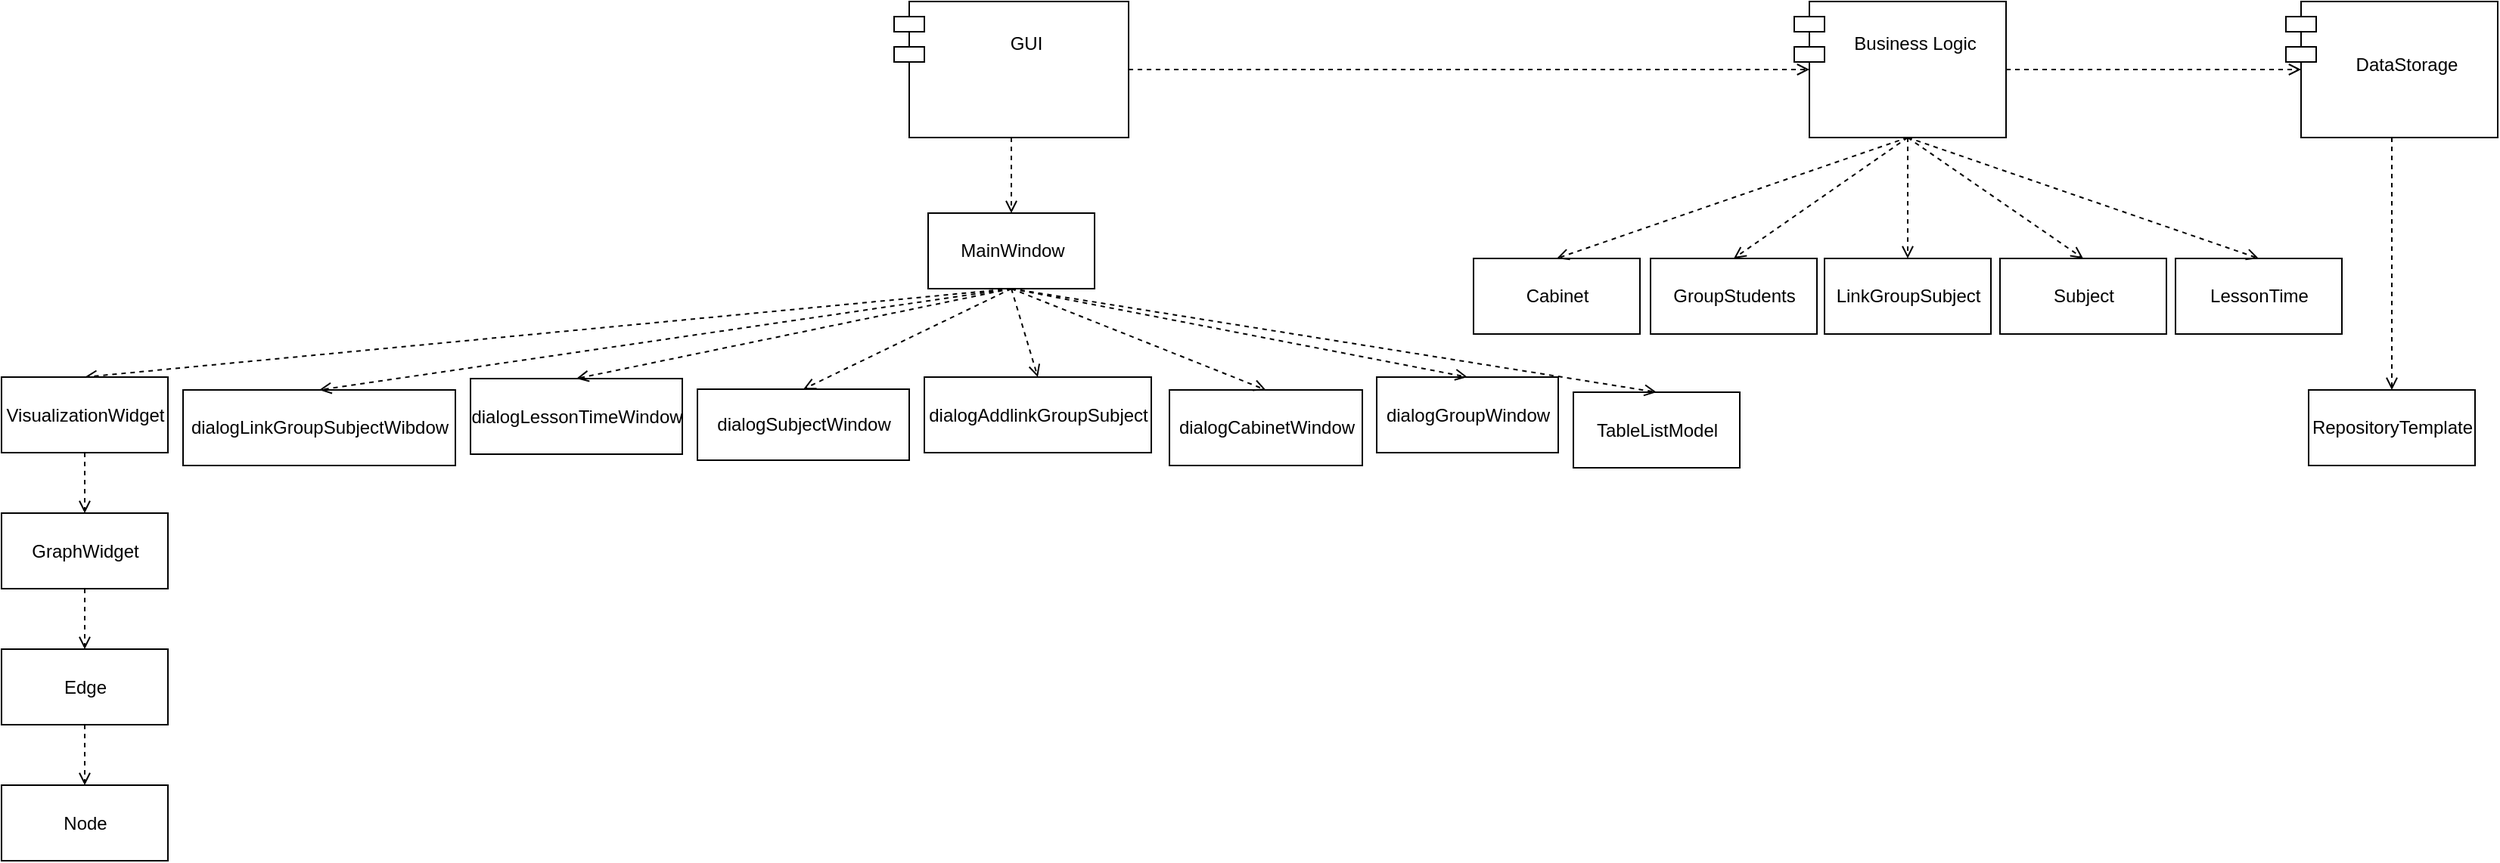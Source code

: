 <mxfile version="13.1.2" type="device"><diagram name="Page-1" id="e7e014a7-5840-1c2e-5031-d8a46d1fe8dd"><mxGraphModel dx="2913" dy="656" grid="1" gridSize="10" guides="1" tooltips="1" connect="1" arrows="1" fold="1" page="1" pageScale="1" pageWidth="1169" pageHeight="826" background="#ffffff" math="0" shadow="0"><root><mxCell id="0"/><mxCell id="1" parent="0"/><mxCell id="20" value="" style="endArrow=open;strokeColor=#FF0000;endFill=1;rounded=0" parent="1" edge="1"><mxGeometry relative="1" as="geometry"><mxPoint x="334.5" y="478" as="sourcePoint"/></mxGeometry></mxCell><mxCell id="MyHntClB7qY4l7SeoUQI-41" value="&#10;Business Logic" style="shape=module;align=left;spacingLeft=20;align=center;verticalAlign=top;" parent="1" vertex="1"><mxGeometry x="435" y="110" width="140" height="90" as="geometry"/></mxCell><mxCell id="MyHntClB7qY4l7SeoUQI-49" value="Cabinet" style="html=1;" parent="1" vertex="1"><mxGeometry x="223" y="280" width="110" height="50" as="geometry"/></mxCell><mxCell id="MyHntClB7qY4l7SeoUQI-50" value="GroupStudents" style="html=1;" parent="1" vertex="1"><mxGeometry x="340" y="280" width="110" height="50" as="geometry"/></mxCell><mxCell id="MyHntClB7qY4l7SeoUQI-51" value="LinkGroupSubject" style="html=1;" parent="1" vertex="1"><mxGeometry x="455" y="280" width="110" height="50" as="geometry"/></mxCell><mxCell id="MyHntClB7qY4l7SeoUQI-52" value="Subject" style="html=1;" parent="1" vertex="1"><mxGeometry x="571" y="280" width="110" height="50" as="geometry"/></mxCell><mxCell id="MyHntClB7qY4l7SeoUQI-53" value="LessonTime" style="html=1;" parent="1" vertex="1"><mxGeometry x="687" y="280" width="110" height="50" as="geometry"/></mxCell><mxCell id="MyHntClB7qY4l7SeoUQI-54" value="" style="endArrow=open;dashed=1;html=1;exitX=0.5;exitY=1;exitDx=0;exitDy=0;entryX=0.5;entryY=0;entryDx=0;entryDy=0;" parent="1" edge="1" target="MyHntClB7qY4l7SeoUQI-49"><mxGeometry width="50" height="50" relative="1" as="geometry"><mxPoint x="510" y="200" as="sourcePoint"/><mxPoint x="180" y="280" as="targetPoint"/></mxGeometry></mxCell><mxCell id="MyHntClB7qY4l7SeoUQI-55" value="" style="endArrow=open;dashed=1;html=1;entryX=0.5;entryY=0;entryDx=0;entryDy=0;" parent="1" target="MyHntClB7qY4l7SeoUQI-50" edge="1"><mxGeometry width="50" height="50" relative="1" as="geometry"><mxPoint x="510" y="200" as="sourcePoint"/><mxPoint x="530" y="170" as="targetPoint"/></mxGeometry></mxCell><mxCell id="MyHntClB7qY4l7SeoUQI-56" value="" style="endArrow=open;dashed=1;html=1;exitX=0.5;exitY=1;exitDx=0;exitDy=0;" parent="1" target="MyHntClB7qY4l7SeoUQI-51" edge="1"><mxGeometry width="50" height="50" relative="1" as="geometry"><mxPoint x="510" y="200" as="sourcePoint"/><mxPoint x="540" y="180" as="targetPoint"/></mxGeometry></mxCell><mxCell id="MyHntClB7qY4l7SeoUQI-57" value="" style="endArrow=open;dashed=1;html=1;exitX=0.5;exitY=1;exitDx=0;exitDy=0;entryX=0.5;entryY=0;entryDx=0;entryDy=0;" parent="1" target="MyHntClB7qY4l7SeoUQI-52" edge="1"><mxGeometry width="50" height="50" relative="1" as="geometry"><mxPoint x="510" y="200" as="sourcePoint"/><mxPoint x="550" y="190" as="targetPoint"/></mxGeometry></mxCell><mxCell id="MyHntClB7qY4l7SeoUQI-58" value="" style="endArrow=open;dashed=1;html=1;entryX=0.5;entryY=0;entryDx=0;entryDy=0;" parent="1" target="MyHntClB7qY4l7SeoUQI-53" edge="1"><mxGeometry width="50" height="50" relative="1" as="geometry"><mxPoint x="510" y="200" as="sourcePoint"/><mxPoint x="560" y="200" as="targetPoint"/></mxGeometry></mxCell><mxCell id="MyHntClB7qY4l7SeoUQI-59" value="&#10;GUI&#10;&#10;&#10;" style="shape=module;align=left;spacingLeft=20;align=center;verticalAlign=top;" parent="1" vertex="1"><mxGeometry x="-160" y="110" width="155" height="90" as="geometry"/></mxCell><mxCell id="tGkDSJ7ojOU-gSvhf0Y8-20" value="MainWindow" style="html=1;" parent="1" vertex="1"><mxGeometry x="-137.5" y="250" width="110" height="50" as="geometry"/></mxCell><mxCell id="tGkDSJ7ojOU-gSvhf0Y8-22" value="TableListModel" style="html=1;" parent="1" vertex="1"><mxGeometry x="289" y="368.5" width="110" height="50" as="geometry"/></mxCell><mxCell id="tGkDSJ7ojOU-gSvhf0Y8-23" value="" style="endArrow=open;dashed=1;html=1;exitX=0.5;exitY=1;exitDx=0;exitDy=0;entryX=0.5;entryY=0;entryDx=0;entryDy=0;" parent="1" edge="1" target="tGkDSJ7ojOU-gSvhf0Y8-20" source="MyHntClB7qY4l7SeoUQI-59"><mxGeometry width="50" height="50" relative="1" as="geometry"><mxPoint x="287" y="210" as="sourcePoint"/><mxPoint x="287" y="260" as="targetPoint"/></mxGeometry></mxCell><mxCell id="tGkDSJ7ojOU-gSvhf0Y8-24" value="" style="endArrow=open;dashed=1;html=1;exitX=1;exitY=0.5;exitDx=0;exitDy=0;entryX=0;entryY=0.5;entryDx=10;entryDy=0;entryPerimeter=0;" parent="1" source="MyHntClB7qY4l7SeoUQI-59" target="MyHntClB7qY4l7SeoUQI-41" edge="1"><mxGeometry width="50" height="50" relative="1" as="geometry"><mxPoint x="297" y="220" as="sourcePoint"/><mxPoint x="297" y="270" as="targetPoint"/></mxGeometry></mxCell><mxCell id="tGkDSJ7ojOU-gSvhf0Y8-26" value="" style="endArrow=open;dashed=1;html=1;exitX=1;exitY=0.5;exitDx=0;exitDy=0;entryX=0;entryY=0.5;entryDx=10;entryDy=0;entryPerimeter=0;" parent="1" source="MyHntClB7qY4l7SeoUQI-41" target="tGkDSJ7ojOU-gSvhf0Y8-44" edge="1"><mxGeometry width="50" height="50" relative="1" as="geometry"><mxPoint x="515" y="210" as="sourcePoint"/><mxPoint x="1180" y="155" as="targetPoint"/></mxGeometry></mxCell><mxCell id="tGkDSJ7ojOU-gSvhf0Y8-28" value="" style="endArrow=open;dashed=1;html=1;entryX=0.5;entryY=0;entryDx=0;entryDy=0;exitX=0.5;exitY=1;exitDx=0;exitDy=0;" parent="1" target="tGkDSJ7ojOU-gSvhf0Y8-38" edge="1" source="tGkDSJ7ojOU-gSvhf0Y8-20"><mxGeometry width="50" height="50" relative="1" as="geometry"><mxPoint x="287" y="310" as="sourcePoint"/><mxPoint x="287" y="360" as="targetPoint"/></mxGeometry></mxCell><mxCell id="tGkDSJ7ojOU-gSvhf0Y8-31" value="GraphWidget" style="html=1;" parent="1" vertex="1"><mxGeometry x="-750" y="448.5" width="110" height="50" as="geometry"/></mxCell><mxCell id="tGkDSJ7ojOU-gSvhf0Y8-32" value="Edge" style="html=1;" parent="1" vertex="1"><mxGeometry x="-750" y="538.5" width="110" height="50" as="geometry"/></mxCell><mxCell id="tGkDSJ7ojOU-gSvhf0Y8-33" value="" style="endArrow=open;dashed=1;html=1;entryX=0.5;entryY=0;entryDx=0;entryDy=0;exitX=0.5;exitY=1;exitDx=0;exitDy=0;" parent="1" target="tGkDSJ7ojOU-gSvhf0Y8-22" edge="1" source="tGkDSJ7ojOU-gSvhf0Y8-20"><mxGeometry width="50" height="50" relative="1" as="geometry"><mxPoint x="170" y="310" as="sourcePoint"/><mxPoint x="195" y="370" as="targetPoint"/></mxGeometry></mxCell><mxCell id="tGkDSJ7ojOU-gSvhf0Y8-34" value="" style="endArrow=open;dashed=1;html=1;entryX=0.5;entryY=0;entryDx=0;entryDy=0;exitX=0.5;exitY=1;exitDx=0;exitDy=0;" parent="1" source="tGkDSJ7ojOU-gSvhf0Y8-31" target="tGkDSJ7ojOU-gSvhf0Y8-32" edge="1"><mxGeometry width="50" height="50" relative="1" as="geometry"><mxPoint x="-363" y="318.5" as="sourcePoint"/><mxPoint x="-465" y="368.5" as="targetPoint"/></mxGeometry></mxCell><mxCell id="tGkDSJ7ojOU-gSvhf0Y8-36" value="Node" style="html=1;" parent="1" vertex="1"><mxGeometry x="-750" y="628.5" width="110" height="50" as="geometry"/></mxCell><mxCell id="tGkDSJ7ojOU-gSvhf0Y8-37" value="" style="endArrow=open;dashed=1;html=1;exitX=0.5;exitY=1;exitDx=0;exitDy=0;" parent="1" source="tGkDSJ7ojOU-gSvhf0Y8-32" target="tGkDSJ7ojOU-gSvhf0Y8-36" edge="1"><mxGeometry width="50" height="50" relative="1" as="geometry"><mxPoint x="-652.5" y="418.5" as="sourcePoint"/><mxPoint x="-652.5" y="458.5" as="targetPoint"/></mxGeometry></mxCell><mxCell id="tGkDSJ7ojOU-gSvhf0Y8-38" value="VisualizationWidget" style="html=1;" parent="1" vertex="1"><mxGeometry x="-750" y="358.5" width="110" height="50" as="geometry"/></mxCell><mxCell id="tGkDSJ7ojOU-gSvhf0Y8-40" value="" style="endArrow=open;dashed=1;html=1;entryX=0.5;entryY=0;entryDx=0;entryDy=0;exitX=0.5;exitY=1;exitDx=0;exitDy=0;" parent="1" source="tGkDSJ7ojOU-gSvhf0Y8-38" target="tGkDSJ7ojOU-gSvhf0Y8-31" edge="1"><mxGeometry width="50" height="50" relative="1" as="geometry"><mxPoint x="-543" y="318.5" as="sourcePoint"/><mxPoint x="-685" y="368.5" as="targetPoint"/></mxGeometry></mxCell><mxCell id="tGkDSJ7ojOU-gSvhf0Y8-43" value="RepositoryTemplate" style="html=1;" parent="1" vertex="1"><mxGeometry x="775" y="367" width="110" height="50" as="geometry"/></mxCell><mxCell id="tGkDSJ7ojOU-gSvhf0Y8-44" value="&#10;&#10;DataStorage" style="shape=module;align=left;spacingLeft=20;align=center;verticalAlign=top;" parent="1" vertex="1"><mxGeometry x="760" y="110" width="140" height="90" as="geometry"/></mxCell><mxCell id="tGkDSJ7ojOU-gSvhf0Y8-45" value="" style="endArrow=open;dashed=1;html=1;exitX=0.5;exitY=1;exitDx=0;exitDy=0;" parent="1" source="tGkDSJ7ojOU-gSvhf0Y8-44" target="tGkDSJ7ojOU-gSvhf0Y8-43" edge="1"><mxGeometry width="50" height="50" relative="1" as="geometry"><mxPoint x="545" y="210" as="sourcePoint"/><mxPoint x="545" y="270" as="targetPoint"/></mxGeometry></mxCell><mxCell id="tGkDSJ7ojOU-gSvhf0Y8-46" value="dialogAddlinkGroupSubject" style="html=1;" parent="1" vertex="1"><mxGeometry x="-140" y="358.5" width="150" height="50" as="geometry"/></mxCell><mxCell id="tGkDSJ7ojOU-gSvhf0Y8-47" value="dialogCabinetWindow" style="html=1;" parent="1" vertex="1"><mxGeometry x="22" y="367" width="127.5" height="50" as="geometry"/></mxCell><mxCell id="tGkDSJ7ojOU-gSvhf0Y8-48" value="dialogGroupWindow" style="html=1;" parent="1" vertex="1"><mxGeometry x="159" y="358.5" width="120" height="50" as="geometry"/></mxCell><mxCell id="tGkDSJ7ojOU-gSvhf0Y8-49" value="dialogLessonTimeWindow" style="html=1;" parent="1" vertex="1"><mxGeometry x="-440" y="359.5" width="140" height="50" as="geometry"/></mxCell><mxCell id="tGkDSJ7ojOU-gSvhf0Y8-50" value="dialogSubjectWindow" style="html=1;" parent="1" vertex="1"><mxGeometry x="-290" y="366.5" width="140" height="47" as="geometry"/></mxCell><mxCell id="tGkDSJ7ojOU-gSvhf0Y8-51" value="dialogLinkGroupSubjectWibdow" style="html=1;" parent="1" vertex="1"><mxGeometry x="-630" y="367" width="180" height="50" as="geometry"/></mxCell><mxCell id="tGkDSJ7ojOU-gSvhf0Y8-54" value="" style="endArrow=open;dashed=1;html=1;entryX=0.5;entryY=0;entryDx=0;entryDy=0;exitX=0.5;exitY=1;exitDx=0;exitDy=0;" parent="1" edge="1" target="tGkDSJ7ojOU-gSvhf0Y8-50" source="tGkDSJ7ojOU-gSvhf0Y8-20"><mxGeometry width="50" height="50" relative="1" as="geometry"><mxPoint x="280" y="310" as="sourcePoint"/><mxPoint x="-110" y="360" as="targetPoint"/></mxGeometry></mxCell><mxCell id="tGkDSJ7ojOU-gSvhf0Y8-55" value="" style="endArrow=open;dashed=1;html=1;entryX=0.5;entryY=0;entryDx=0;entryDy=0;exitX=0.5;exitY=1;exitDx=0;exitDy=0;" parent="1" target="tGkDSJ7ojOU-gSvhf0Y8-46" edge="1" source="tGkDSJ7ojOU-gSvhf0Y8-20"><mxGeometry width="50" height="50" relative="1" as="geometry"><mxPoint x="280" y="310" as="sourcePoint"/><mxPoint x="-325" y="380" as="targetPoint"/></mxGeometry></mxCell><mxCell id="tGkDSJ7ojOU-gSvhf0Y8-56" value="" style="endArrow=open;dashed=1;html=1;entryX=0.5;entryY=0;entryDx=0;entryDy=0;exitX=0.5;exitY=1;exitDx=0;exitDy=0;" parent="1" target="tGkDSJ7ojOU-gSvhf0Y8-47" edge="1" source="tGkDSJ7ojOU-gSvhf0Y8-20"><mxGeometry width="50" height="50" relative="1" as="geometry"><mxPoint x="280" y="310" as="sourcePoint"/><mxPoint x="115" y="370" as="targetPoint"/></mxGeometry></mxCell><mxCell id="tGkDSJ7ojOU-gSvhf0Y8-58" value="" style="endArrow=open;dashed=1;html=1;entryX=0.5;entryY=0;entryDx=0;entryDy=0;exitX=0.5;exitY=1;exitDx=0;exitDy=0;" parent="1" target="tGkDSJ7ojOU-gSvhf0Y8-48" edge="1" source="tGkDSJ7ojOU-gSvhf0Y8-20"><mxGeometry width="50" height="50" relative="1" as="geometry"><mxPoint x="280" y="310" as="sourcePoint"/><mxPoint x="273.75" y="370" as="targetPoint"/></mxGeometry></mxCell><mxCell id="tGkDSJ7ojOU-gSvhf0Y8-59" value="" style="endArrow=open;dashed=1;html=1;entryX=0.5;entryY=0;entryDx=0;entryDy=0;exitX=0.5;exitY=1;exitDx=0;exitDy=0;" parent="1" target="tGkDSJ7ojOU-gSvhf0Y8-49" edge="1" source="tGkDSJ7ojOU-gSvhf0Y8-20"><mxGeometry width="50" height="50" relative="1" as="geometry"><mxPoint x="280" y="310" as="sourcePoint"/><mxPoint x="-100" y="370" as="targetPoint"/></mxGeometry></mxCell><mxCell id="tGkDSJ7ojOU-gSvhf0Y8-60" value="" style="endArrow=open;dashed=1;html=1;entryX=0.5;entryY=0;entryDx=0;entryDy=0;exitX=0.5;exitY=1;exitDx=0;exitDy=0;" parent="1" target="tGkDSJ7ojOU-gSvhf0Y8-51" edge="1" source="tGkDSJ7ojOU-gSvhf0Y8-20"><mxGeometry width="50" height="50" relative="1" as="geometry"><mxPoint x="280" y="310" as="sourcePoint"/><mxPoint x="-350" y="371.5" as="targetPoint"/></mxGeometry></mxCell></root></mxGraphModel></diagram></mxfile>